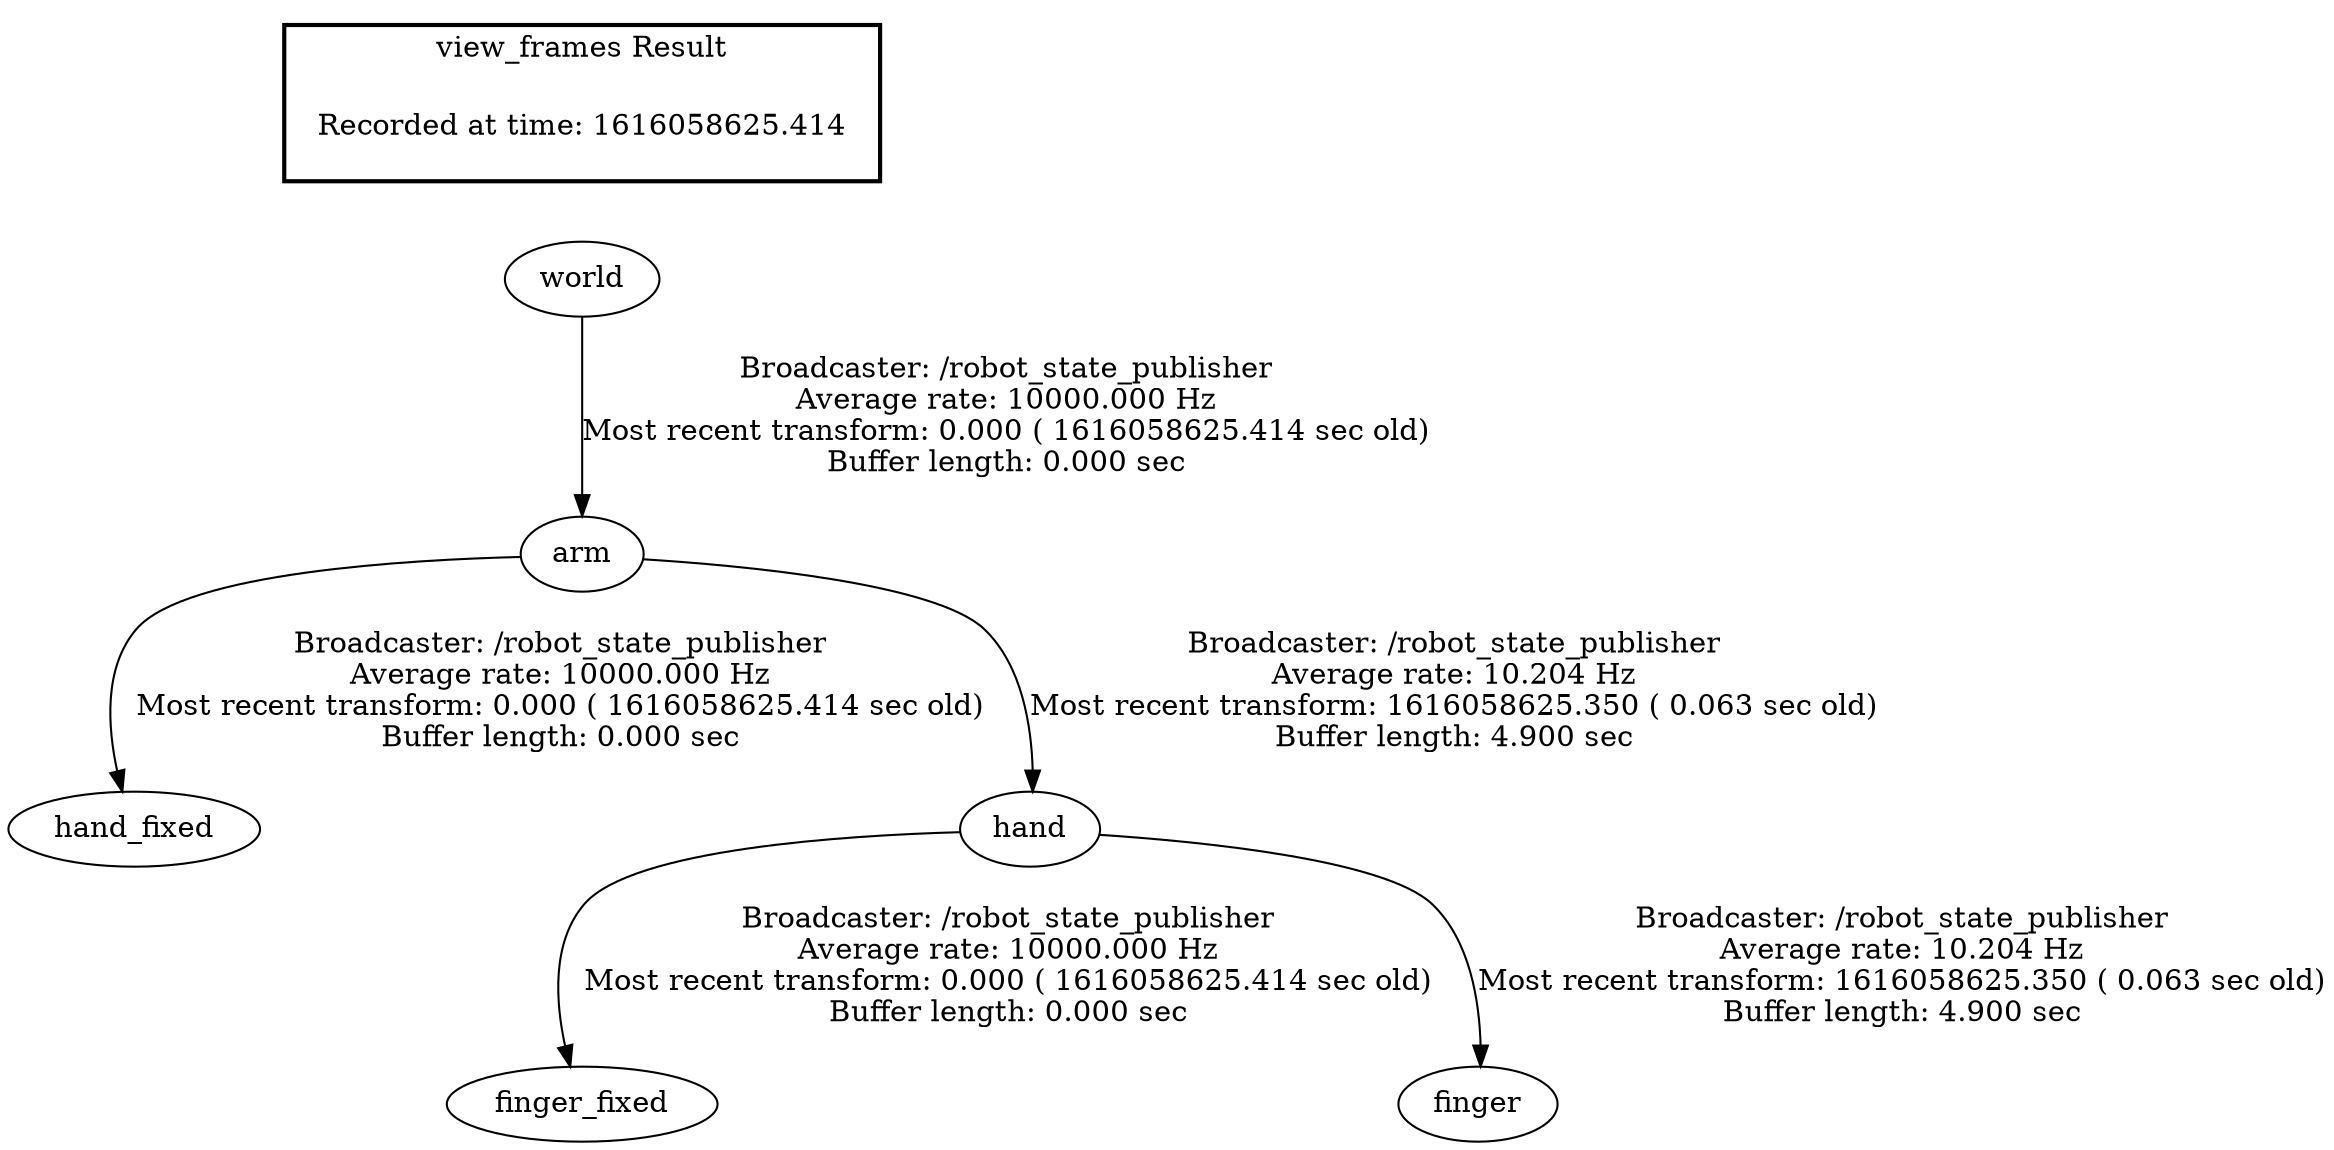 digraph G {
"arm" -> "hand_fixed"[label="Broadcaster: /robot_state_publisher\nAverage rate: 10000.000 Hz\nMost recent transform: 0.000 ( 1616058625.414 sec old)\nBuffer length: 0.000 sec\n"];
"world" -> "arm"[label="Broadcaster: /robot_state_publisher\nAverage rate: 10000.000 Hz\nMost recent transform: 0.000 ( 1616058625.414 sec old)\nBuffer length: 0.000 sec\n"];
"hand" -> "finger_fixed"[label="Broadcaster: /robot_state_publisher\nAverage rate: 10000.000 Hz\nMost recent transform: 0.000 ( 1616058625.414 sec old)\nBuffer length: 0.000 sec\n"];
"arm" -> "hand"[label="Broadcaster: /robot_state_publisher\nAverage rate: 10.204 Hz\nMost recent transform: 1616058625.350 ( 0.063 sec old)\nBuffer length: 4.900 sec\n"];
"hand" -> "finger"[label="Broadcaster: /robot_state_publisher\nAverage rate: 10.204 Hz\nMost recent transform: 1616058625.350 ( 0.063 sec old)\nBuffer length: 4.900 sec\n"];
edge [style=invis];
 subgraph cluster_legend { style=bold; color=black; label ="view_frames Result";
"Recorded at time: 1616058625.414"[ shape=plaintext ] ;
 }->"world";
}